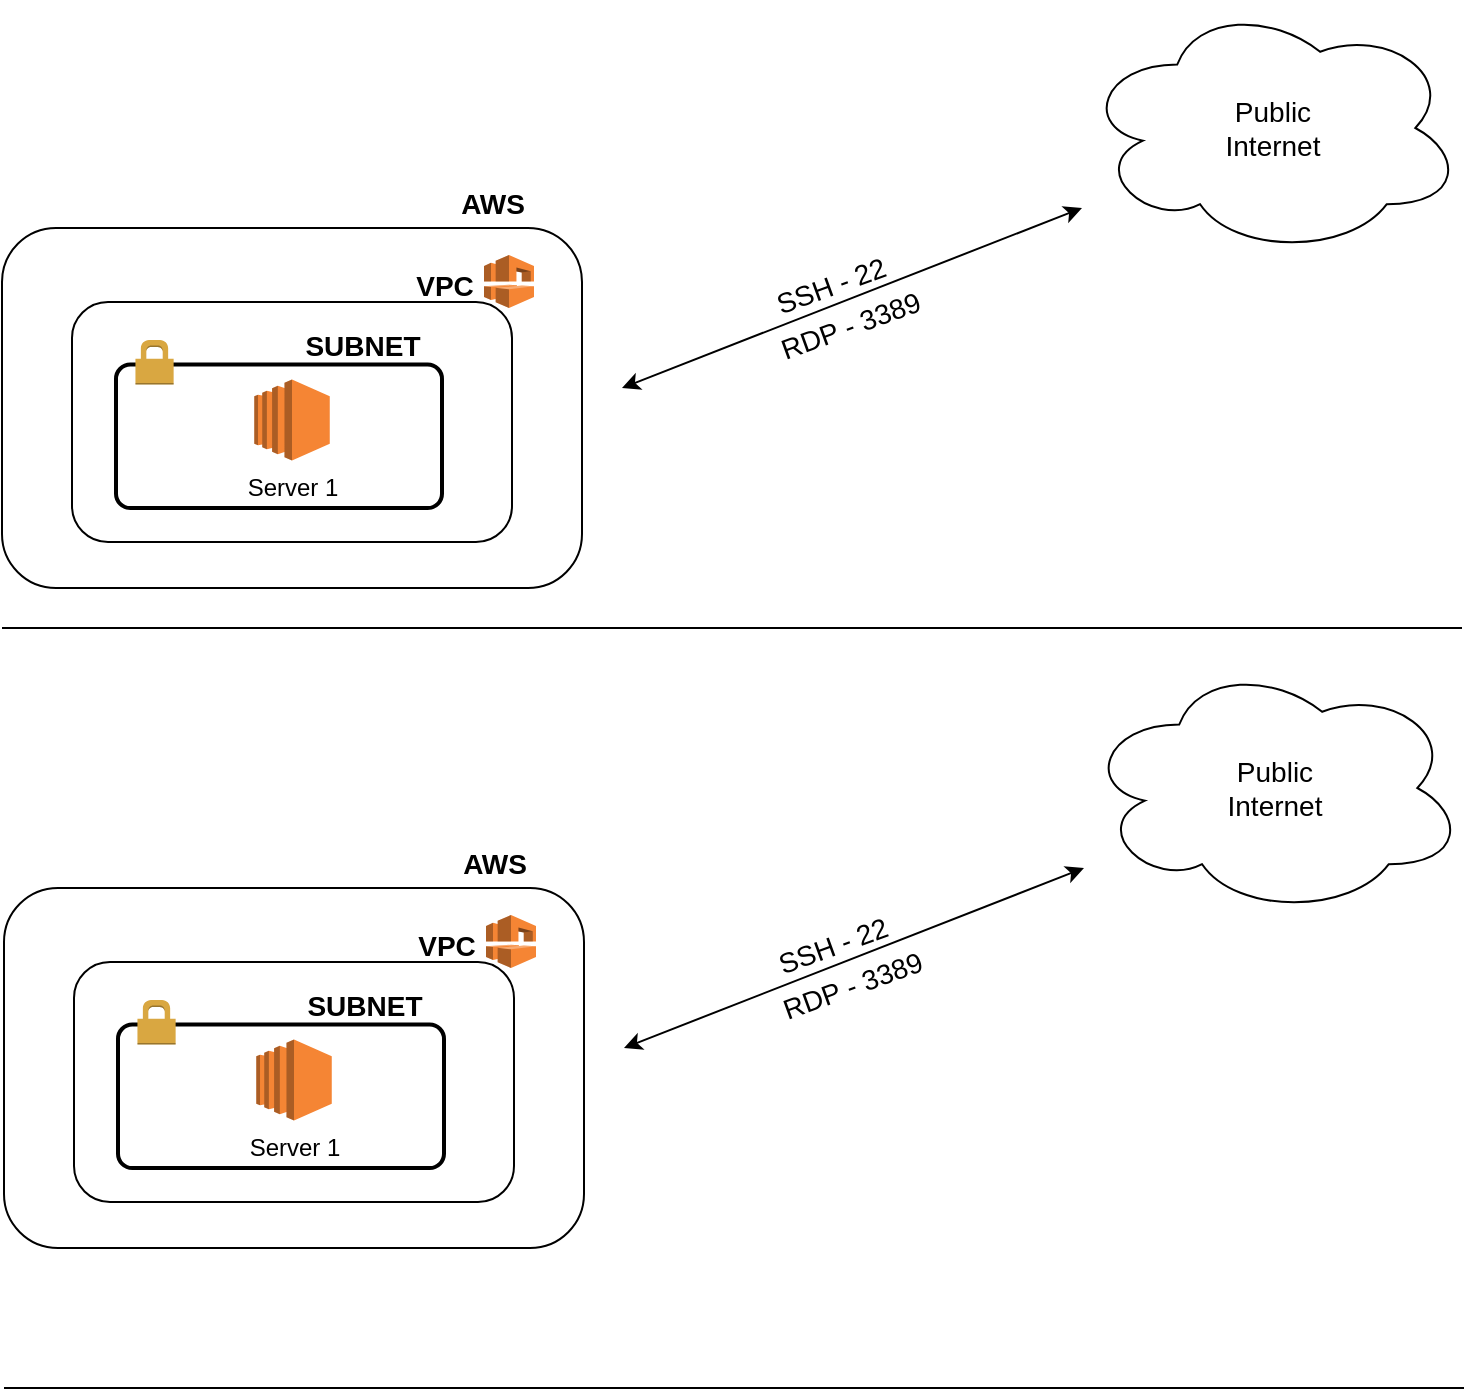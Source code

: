 <mxfile version="20.6.2" type="github">
  <diagram id="ZuXy1MX4ektHLySsKIRO" name="Page-1">
    <mxGraphModel dx="643" dy="333" grid="1" gridSize="10" guides="1" tooltips="1" connect="1" arrows="1" fold="1" page="1" pageScale="1" pageWidth="1169" pageHeight="827" math="0" shadow="0">
      <root>
        <mxCell id="0" />
        <mxCell id="1" parent="0" />
        <mxCell id="aptHv8nT03-1Dpg3eg7V-24" value="" style="group" vertex="1" connectable="0" parent="1">
          <mxGeometry x="130" y="36.5" width="730.5" height="293.5" as="geometry" />
        </mxCell>
        <mxCell id="aptHv8nT03-1Dpg3eg7V-1" value="" style="rounded=1;whiteSpace=wrap;html=1;" vertex="1" parent="aptHv8nT03-1Dpg3eg7V-24">
          <mxGeometry y="113.5" width="290" height="180" as="geometry" />
        </mxCell>
        <mxCell id="aptHv8nT03-1Dpg3eg7V-6" value="" style="rounded=1;whiteSpace=wrap;html=1;" vertex="1" parent="aptHv8nT03-1Dpg3eg7V-24">
          <mxGeometry x="35" y="150.5" width="220" height="120" as="geometry" />
        </mxCell>
        <mxCell id="aptHv8nT03-1Dpg3eg7V-14" value="" style="rounded=1;arcSize=10;dashed=0;fillColor=none;gradientColor=none;strokeWidth=2;fontSize=14;" vertex="1" parent="aptHv8nT03-1Dpg3eg7V-24">
          <mxGeometry x="57" y="181.78" width="163" height="71.72" as="geometry" />
        </mxCell>
        <mxCell id="aptHv8nT03-1Dpg3eg7V-2" value="Server 1" style="outlineConnect=0;dashed=0;verticalLabelPosition=bottom;verticalAlign=top;align=center;html=1;shape=mxgraph.aws3.ec2;fillColor=#F58534;gradientColor=none;" vertex="1" parent="aptHv8nT03-1Dpg3eg7V-24">
          <mxGeometry x="126.13" y="189.25" width="37.75" height="40.5" as="geometry" />
        </mxCell>
        <mxCell id="aptHv8nT03-1Dpg3eg7V-7" value="AWS" style="text;html=1;align=center;verticalAlign=middle;resizable=0;points=[];autosize=1;strokeColor=none;fillColor=none;fontStyle=1;fontSize=14;" vertex="1" parent="aptHv8nT03-1Dpg3eg7V-24">
          <mxGeometry x="215" y="86.5" width="60" height="30" as="geometry" />
        </mxCell>
        <mxCell id="aptHv8nT03-1Dpg3eg7V-11" value="" style="group" vertex="1" connectable="0" parent="aptHv8nT03-1Dpg3eg7V-24">
          <mxGeometry x="196" y="127" width="70" height="30" as="geometry" />
        </mxCell>
        <mxCell id="aptHv8nT03-1Dpg3eg7V-5" value="" style="outlineConnect=0;dashed=0;verticalLabelPosition=bottom;verticalAlign=top;align=center;html=1;shape=mxgraph.aws3.vpc;fillColor=#F58534;gradientColor=none;" vertex="1" parent="aptHv8nT03-1Dpg3eg7V-11">
          <mxGeometry x="45" width="25" height="26.5" as="geometry" />
        </mxCell>
        <mxCell id="aptHv8nT03-1Dpg3eg7V-8" value="VPC" style="text;html=1;align=center;verticalAlign=middle;resizable=0;points=[];autosize=1;strokeColor=none;fillColor=none;fontStyle=1;fontSize=14;" vertex="1" parent="aptHv8nT03-1Dpg3eg7V-11">
          <mxGeometry width="50" height="30" as="geometry" />
        </mxCell>
        <mxCell id="aptHv8nT03-1Dpg3eg7V-15" value="" style="dashed=0;html=1;shape=mxgraph.aws3.permissions;fillColor=#D9A741;gradientColor=none;dashed=0;fontSize=14;" vertex="1" parent="aptHv8nT03-1Dpg3eg7V-24">
          <mxGeometry x="66.727" y="169.5" width="19.09" height="22.273" as="geometry" />
        </mxCell>
        <mxCell id="aptHv8nT03-1Dpg3eg7V-17" value="SUBNET" style="text;html=1;align=center;verticalAlign=middle;resizable=0;points=[];autosize=1;strokeColor=none;fillColor=none;fontStyle=1;fontSize=14;" vertex="1" parent="aptHv8nT03-1Dpg3eg7V-24">
          <mxGeometry x="140" y="157" width="80" height="30" as="geometry" />
        </mxCell>
        <mxCell id="aptHv8nT03-1Dpg3eg7V-18" value="Public&lt;br&gt;Internet" style="ellipse;shape=cloud;whiteSpace=wrap;html=1;fontSize=14;" vertex="1" parent="aptHv8nT03-1Dpg3eg7V-24">
          <mxGeometry x="540" width="190.5" height="127" as="geometry" />
        </mxCell>
        <mxCell id="aptHv8nT03-1Dpg3eg7V-20" value="" style="endArrow=classic;startArrow=classic;html=1;rounded=0;fontSize=14;" edge="1" parent="aptHv8nT03-1Dpg3eg7V-24">
          <mxGeometry width="50" height="50" relative="1" as="geometry">
            <mxPoint x="310" y="193.5" as="sourcePoint" />
            <mxPoint x="540" y="103.5" as="targetPoint" />
          </mxGeometry>
        </mxCell>
        <mxCell id="aptHv8nT03-1Dpg3eg7V-21" value="SSH - 22" style="text;html=1;align=center;verticalAlign=middle;resizable=0;points=[];autosize=1;strokeColor=none;fillColor=none;fontSize=14;rotation=-20;" vertex="1" parent="aptHv8nT03-1Dpg3eg7V-24">
          <mxGeometry x="374" y="127" width="80" height="30" as="geometry" />
        </mxCell>
        <mxCell id="aptHv8nT03-1Dpg3eg7V-23" value="RDP - 3389" style="text;html=1;align=center;verticalAlign=middle;resizable=0;points=[];autosize=1;strokeColor=none;fillColor=none;fontSize=14;rotation=-20;" vertex="1" parent="aptHv8nT03-1Dpg3eg7V-24">
          <mxGeometry x="374" y="147.5" width="100" height="30" as="geometry" />
        </mxCell>
        <mxCell id="aptHv8nT03-1Dpg3eg7V-25" value="" style="endArrow=none;html=1;rounded=0;fontSize=14;" edge="1" parent="aptHv8nT03-1Dpg3eg7V-24">
          <mxGeometry width="50" height="50" relative="1" as="geometry">
            <mxPoint y="313.5" as="sourcePoint" />
            <mxPoint x="730" y="313.5" as="targetPoint" />
          </mxGeometry>
        </mxCell>
        <mxCell id="aptHv8nT03-1Dpg3eg7V-43" value="" style="rounded=1;whiteSpace=wrap;html=1;" vertex="1" parent="1">
          <mxGeometry x="131" y="480" width="290" height="180" as="geometry" />
        </mxCell>
        <mxCell id="aptHv8nT03-1Dpg3eg7V-44" value="" style="rounded=1;whiteSpace=wrap;html=1;" vertex="1" parent="1">
          <mxGeometry x="166" y="517" width="220" height="120" as="geometry" />
        </mxCell>
        <mxCell id="aptHv8nT03-1Dpg3eg7V-45" value="" style="rounded=1;arcSize=10;dashed=0;fillColor=none;gradientColor=none;strokeWidth=2;fontSize=14;" vertex="1" parent="1">
          <mxGeometry x="188" y="548.28" width="163" height="71.72" as="geometry" />
        </mxCell>
        <mxCell id="aptHv8nT03-1Dpg3eg7V-46" value="Server 1" style="outlineConnect=0;dashed=0;verticalLabelPosition=bottom;verticalAlign=top;align=center;html=1;shape=mxgraph.aws3.ec2;fillColor=#F58534;gradientColor=none;" vertex="1" parent="1">
          <mxGeometry x="257.13" y="555.75" width="37.75" height="40.5" as="geometry" />
        </mxCell>
        <mxCell id="aptHv8nT03-1Dpg3eg7V-47" value="AWS" style="text;html=1;align=center;verticalAlign=middle;resizable=0;points=[];autosize=1;strokeColor=none;fillColor=none;fontStyle=1;fontSize=14;" vertex="1" parent="1">
          <mxGeometry x="346" y="453" width="60" height="30" as="geometry" />
        </mxCell>
        <mxCell id="aptHv8nT03-1Dpg3eg7V-48" value="" style="group" vertex="1" connectable="0" parent="1">
          <mxGeometry x="327" y="493.5" width="70" height="30" as="geometry" />
        </mxCell>
        <mxCell id="aptHv8nT03-1Dpg3eg7V-49" value="" style="outlineConnect=0;dashed=0;verticalLabelPosition=bottom;verticalAlign=top;align=center;html=1;shape=mxgraph.aws3.vpc;fillColor=#F58534;gradientColor=none;" vertex="1" parent="aptHv8nT03-1Dpg3eg7V-48">
          <mxGeometry x="45" width="25" height="26.5" as="geometry" />
        </mxCell>
        <mxCell id="aptHv8nT03-1Dpg3eg7V-50" value="VPC" style="text;html=1;align=center;verticalAlign=middle;resizable=0;points=[];autosize=1;strokeColor=none;fillColor=none;fontStyle=1;fontSize=14;" vertex="1" parent="aptHv8nT03-1Dpg3eg7V-48">
          <mxGeometry width="50" height="30" as="geometry" />
        </mxCell>
        <mxCell id="aptHv8nT03-1Dpg3eg7V-51" value="" style="dashed=0;html=1;shape=mxgraph.aws3.permissions;fillColor=#D9A741;gradientColor=none;dashed=0;fontSize=14;" vertex="1" parent="1">
          <mxGeometry x="197.727" y="536" width="19.09" height="22.273" as="geometry" />
        </mxCell>
        <mxCell id="aptHv8nT03-1Dpg3eg7V-52" value="SUBNET" style="text;html=1;align=center;verticalAlign=middle;resizable=0;points=[];autosize=1;strokeColor=none;fillColor=none;fontStyle=1;fontSize=14;" vertex="1" parent="1">
          <mxGeometry x="271" y="523.5" width="80" height="30" as="geometry" />
        </mxCell>
        <mxCell id="aptHv8nT03-1Dpg3eg7V-53" value="Public&lt;br&gt;Internet" style="ellipse;shape=cloud;whiteSpace=wrap;html=1;fontSize=14;" vertex="1" parent="1">
          <mxGeometry x="671" y="366.5" width="190.5" height="127" as="geometry" />
        </mxCell>
        <mxCell id="aptHv8nT03-1Dpg3eg7V-54" value="" style="endArrow=classic;startArrow=classic;html=1;rounded=0;fontSize=14;" edge="1" parent="1">
          <mxGeometry width="50" height="50" relative="1" as="geometry">
            <mxPoint x="441" y="560" as="sourcePoint" />
            <mxPoint x="671" y="470" as="targetPoint" />
          </mxGeometry>
        </mxCell>
        <mxCell id="aptHv8nT03-1Dpg3eg7V-55" value="SSH - 22" style="text;html=1;align=center;verticalAlign=middle;resizable=0;points=[];autosize=1;strokeColor=none;fillColor=none;fontSize=14;rotation=-20;" vertex="1" parent="1">
          <mxGeometry x="505" y="493.5" width="80" height="30" as="geometry" />
        </mxCell>
        <mxCell id="aptHv8nT03-1Dpg3eg7V-56" value="RDP - 3389" style="text;html=1;align=center;verticalAlign=middle;resizable=0;points=[];autosize=1;strokeColor=none;fillColor=none;fontSize=14;rotation=-20;" vertex="1" parent="1">
          <mxGeometry x="505" y="514" width="100" height="30" as="geometry" />
        </mxCell>
        <mxCell id="aptHv8nT03-1Dpg3eg7V-57" value="" style="endArrow=none;html=1;rounded=0;fontSize=14;" edge="1" parent="1">
          <mxGeometry width="50" height="50" relative="1" as="geometry">
            <mxPoint x="131" y="730" as="sourcePoint" />
            <mxPoint x="861" y="730" as="targetPoint" />
          </mxGeometry>
        </mxCell>
      </root>
    </mxGraphModel>
  </diagram>
</mxfile>
